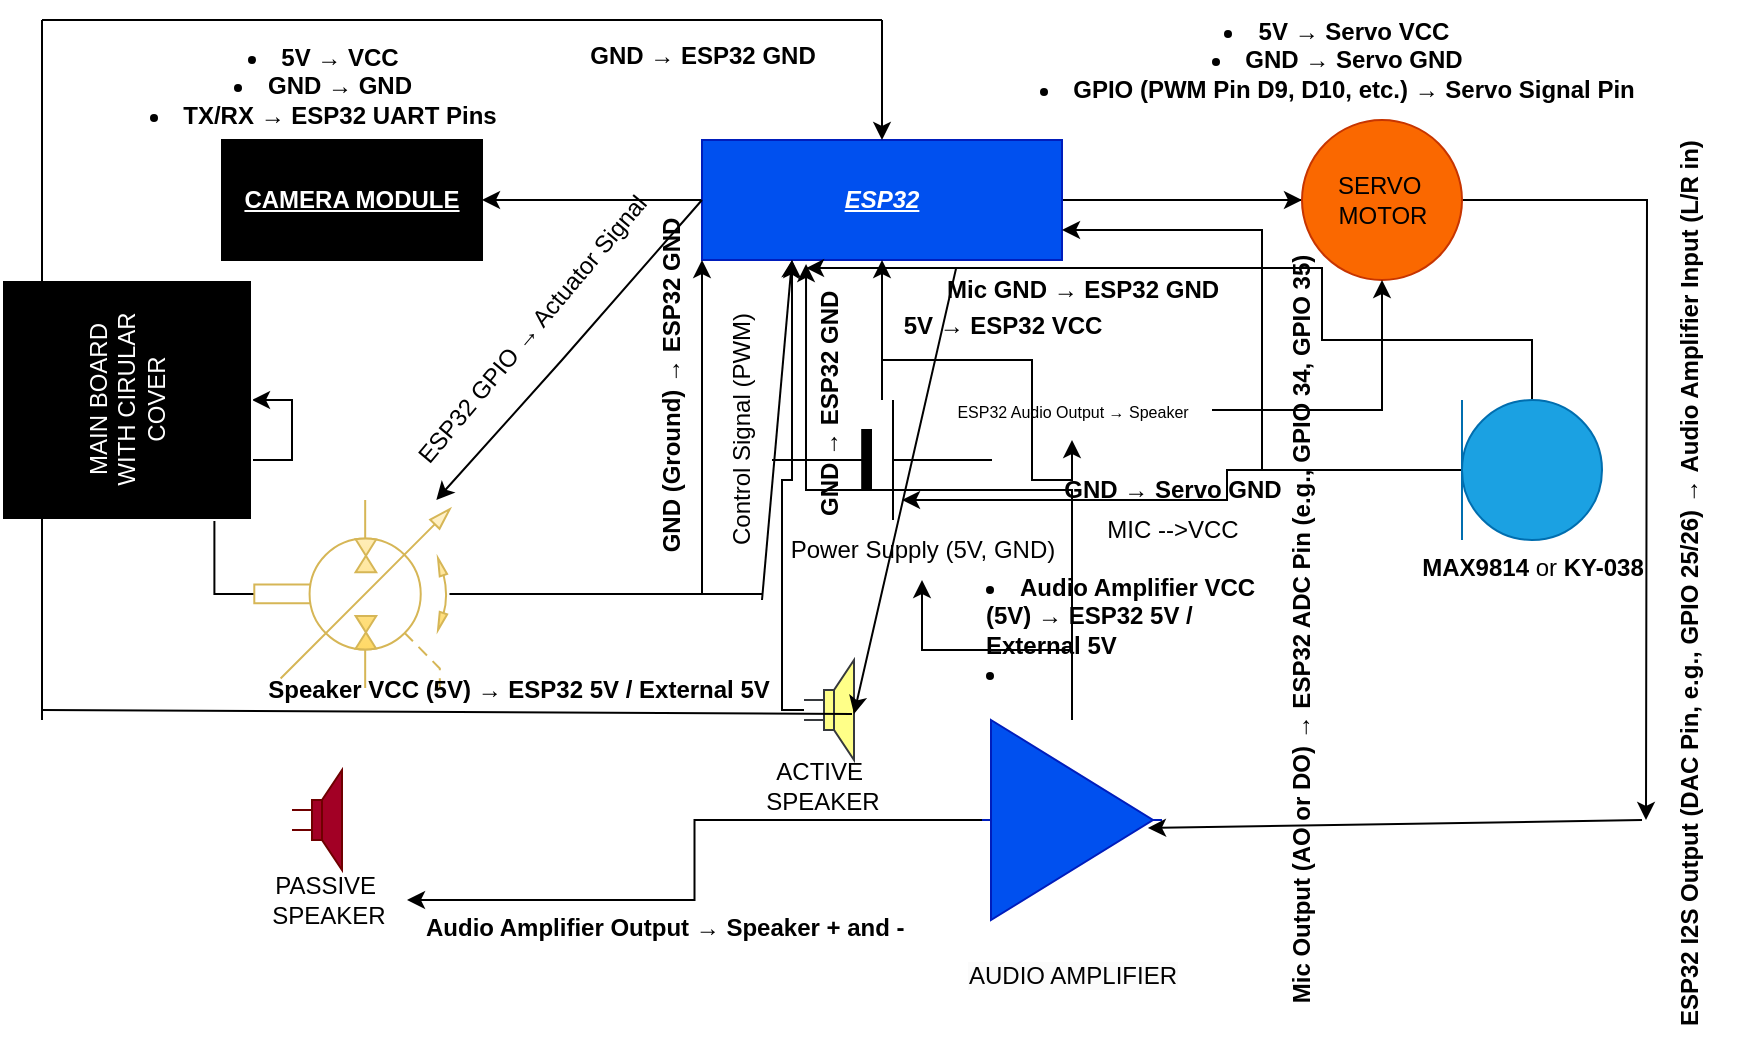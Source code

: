 <mxfile version="26.0.14">
  <diagram name="Page-1" id="xw0azsXiT1ffzXBx3dtR">
    <mxGraphModel dx="880" dy="472" grid="1" gridSize="10" guides="1" tooltips="1" connect="1" arrows="1" fold="1" page="1" pageScale="1" pageWidth="827" pageHeight="1169" math="0" shadow="0">
      <root>
        <mxCell id="0" />
        <mxCell id="1" parent="0" />
        <mxCell id="bhfImXdg9pNfIHxLkrQA-6" value="" style="edgeStyle=orthogonalEdgeStyle;rounded=0;orthogonalLoop=1;jettySize=auto;html=1;" edge="1" parent="1" source="bhfImXdg9pNfIHxLkrQA-1" target="bhfImXdg9pNfIHxLkrQA-3">
          <mxGeometry relative="1" as="geometry" />
        </mxCell>
        <mxCell id="bhfImXdg9pNfIHxLkrQA-8" value="" style="edgeStyle=orthogonalEdgeStyle;rounded=0;orthogonalLoop=1;jettySize=auto;html=1;" edge="1" parent="1" source="bhfImXdg9pNfIHxLkrQA-1">
          <mxGeometry relative="1" as="geometry">
            <mxPoint x="650" y="110" as="targetPoint" />
          </mxGeometry>
        </mxCell>
        <mxCell id="bhfImXdg9pNfIHxLkrQA-59" value="" style="edgeStyle=orthogonalEdgeStyle;rounded=0;orthogonalLoop=1;jettySize=auto;html=1;" edge="1" parent="1" source="bhfImXdg9pNfIHxLkrQA-1">
          <mxGeometry relative="1" as="geometry">
            <mxPoint x="822" y="420" as="targetPoint" />
          </mxGeometry>
        </mxCell>
        <mxCell id="bhfImXdg9pNfIHxLkrQA-1" value="ESP32" style="rounded=0;whiteSpace=wrap;html=1;fillColor=#0050ef;strokeColor=#001DBC;fontColor=#ffffff;fontStyle=7" vertex="1" parent="1">
          <mxGeometry x="350" y="80" width="180" height="60" as="geometry" />
        </mxCell>
        <mxCell id="bhfImXdg9pNfIHxLkrQA-3" value="CAMERA MODULE" style="rounded=0;whiteSpace=wrap;html=1;fillColor=#000000;fontStyle=5;fontFamily=Helvetica;textShadow=1;fontColor=#FFFFFF;" vertex="1" parent="1">
          <mxGeometry x="110" y="80" width="130" height="60" as="geometry" />
        </mxCell>
        <mxCell id="bhfImXdg9pNfIHxLkrQA-4" value="SERVO&amp;nbsp;&lt;div&gt;MOTOR&lt;/div&gt;" style="verticalLabelPosition=middle;shadow=0;dashed=0;align=center;html=1;verticalAlign=middle;strokeWidth=1;shape=ellipse;aspect=fixed;fontSize=12;fillColor=#fa6800;fontColor=#000000;strokeColor=#C73500;" vertex="1" parent="1">
          <mxGeometry x="650" y="70" width="80" height="80" as="geometry" />
        </mxCell>
        <mxCell id="bhfImXdg9pNfIHxLkrQA-9" value="" style="edgeStyle=orthogonalEdgeStyle;rounded=0;orthogonalLoop=1;jettySize=auto;html=1;" edge="1" parent="1" source="bhfImXdg9pNfIHxLkrQA-5" target="bhfImXdg9pNfIHxLkrQA-1">
          <mxGeometry relative="1" as="geometry" />
        </mxCell>
        <mxCell id="bhfImXdg9pNfIHxLkrQA-14" value="" style="edgeStyle=orthogonalEdgeStyle;rounded=0;orthogonalLoop=1;jettySize=auto;html=1;" edge="1" parent="1" source="bhfImXdg9pNfIHxLkrQA-77" target="bhfImXdg9pNfIHxLkrQA-4">
          <mxGeometry relative="1" as="geometry">
            <mxPoint x="575" y="240" as="targetPoint" />
          </mxGeometry>
        </mxCell>
        <mxCell id="bhfImXdg9pNfIHxLkrQA-5" value="" style="verticalLabelPosition=bottom;shadow=0;dashed=0;align=center;fillColor=strokeColor;html=1;verticalAlign=top;strokeWidth=1;shape=mxgraph.electrical.miscellaneous.monocell_battery;" vertex="1" parent="1">
          <mxGeometry x="385" y="210" width="110" height="60" as="geometry" />
        </mxCell>
        <mxCell id="bhfImXdg9pNfIHxLkrQA-10" value="Power Supply (5V, GND)" style="text;html=1;align=center;verticalAlign=middle;resizable=0;points=[];autosize=1;strokeColor=none;fillColor=none;" vertex="1" parent="1">
          <mxGeometry x="380" y="270" width="160" height="30" as="geometry" />
        </mxCell>
        <mxCell id="bhfImXdg9pNfIHxLkrQA-11" value="&lt;li data-end=&quot;1162&quot; data-start=&quot;1142&quot;&gt;&lt;strong data-end=&quot;1150&quot; data-start=&quot;1144&quot;&gt;5V&lt;/strong&gt; → &lt;strong data-end=&quot;1160&quot; data-start=&quot;1153&quot;&gt;VCC&lt;/strong&gt;&lt;/li&gt;&lt;li data-end=&quot;1186&quot; data-start=&quot;1165&quot;&gt;&lt;strong data-end=&quot;1174&quot; data-start=&quot;1167&quot;&gt;GND&lt;/strong&gt; → &lt;strong data-end=&quot;1184&quot; data-start=&quot;1177&quot;&gt;GND&lt;/strong&gt;&lt;/li&gt;&lt;li data-end=&quot;1224&quot; data-start=&quot;1189&quot;&gt;&lt;strong data-end=&quot;1200&quot; data-start=&quot;1191&quot;&gt;TX/RX&lt;/strong&gt; → &lt;strong data-end=&quot;1222&quot; data-start=&quot;1203&quot;&gt;ESP32 UART Pins&lt;/strong&gt;&lt;/li&gt;" style="text;html=1;align=center;verticalAlign=middle;resizable=0;points=[];autosize=1;strokeColor=none;fillColor=none;" vertex="1" parent="1">
          <mxGeometry x="60" y="23" width="200" height="60" as="geometry" />
        </mxCell>
        <mxCell id="bhfImXdg9pNfIHxLkrQA-12" value="&lt;li data-end=&quot;1361&quot; data-start=&quot;1335&quot;&gt;&lt;strong data-end=&quot;1343&quot; data-start=&quot;1337&quot;&gt;5V&lt;/strong&gt; → &lt;strong data-end=&quot;1359&quot; data-start=&quot;1346&quot;&gt;Servo VCC&lt;/strong&gt;&lt;/li&gt;&lt;li data-end=&quot;1391&quot; data-start=&quot;1364&quot;&gt;&lt;strong data-end=&quot;1373&quot; data-start=&quot;1366&quot;&gt;GND&lt;/strong&gt; → &lt;strong data-end=&quot;1389&quot; data-start=&quot;1376&quot;&gt;Servo GND&lt;/strong&gt;&lt;/li&gt;&lt;li data-end=&quot;1453&quot; data-start=&quot;1394&quot;&gt;&lt;strong data-end=&quot;1428&quot; data-start=&quot;1396&quot;&gt;GPIO (PWM Pin D9, D10, etc.)&lt;/strong&gt; → &lt;strong data-end=&quot;1451&quot; data-start=&quot;1431&quot;&gt;Servo Signal Pin&lt;/strong&gt;&lt;/li&gt;" style="text;html=1;align=center;verticalAlign=middle;resizable=0;points=[];autosize=1;strokeColor=none;fillColor=none;" vertex="1" parent="1">
          <mxGeometry x="507" y="10" width="320" height="60" as="geometry" />
        </mxCell>
        <mxCell id="bhfImXdg9pNfIHxLkrQA-15" value="&lt;strong data-end=&quot;1566&quot; data-start=&quot;1560&quot;&gt;5V&lt;/strong&gt; → &lt;strong data-end=&quot;1582&quot; data-start=&quot;1569&quot;&gt;ESP32 VCC&lt;/strong&gt;" style="text;html=1;align=center;verticalAlign=middle;resizable=0;points=[];autosize=1;strokeColor=none;fillColor=none;" vertex="1" parent="1">
          <mxGeometry x="440" y="158" width="120" height="30" as="geometry" />
        </mxCell>
        <mxCell id="bhfImXdg9pNfIHxLkrQA-16" value="&lt;strong data-end=&quot;1596&quot; data-start=&quot;1589&quot;&gt;GND&lt;/strong&gt; → &lt;strong data-end=&quot;1624&quot; data-start=&quot;1599&quot;&gt;Servo GND&lt;/strong&gt;" style="text;html=1;align=center;verticalAlign=middle;resizable=0;points=[];autosize=1;strokeColor=none;fillColor=none;" vertex="1" parent="1">
          <mxGeometry x="520" y="240" width="130" height="30" as="geometry" />
        </mxCell>
        <mxCell id="bhfImXdg9pNfIHxLkrQA-29" value="" style="edgeStyle=orthogonalEdgeStyle;rounded=0;orthogonalLoop=1;jettySize=auto;html=1;entryX=0;entryY=1;entryDx=0;entryDy=0;" edge="1" parent="1" source="bhfImXdg9pNfIHxLkrQA-26" target="bhfImXdg9pNfIHxLkrQA-1">
          <mxGeometry relative="1" as="geometry">
            <mxPoint x="310" y="150" as="targetPoint" />
          </mxGeometry>
        </mxCell>
        <mxCell id="bhfImXdg9pNfIHxLkrQA-30" value="" style="edgeStyle=orthogonalEdgeStyle;rounded=0;orthogonalLoop=1;jettySize=auto;html=1;" edge="1" parent="1" source="bhfImXdg9pNfIHxLkrQA-26" target="bhfImXdg9pNfIHxLkrQA-27">
          <mxGeometry relative="1" as="geometry" />
        </mxCell>
        <mxCell id="bhfImXdg9pNfIHxLkrQA-26" value="" style="verticalLabelPosition=bottom;aspect=fixed;html=1;verticalAlign=top;fillColor=#fff2cc;align=center;outlineConnect=0;shape=mxgraph.fluid_power.x11250;points=[[0.567,0,0],[0.567,1,0],[0.95,1,0]];gradientColor=#ffd966;strokeColor=#d6b656;" vertex="1" parent="1">
          <mxGeometry x="126.15" y="260" width="97.7" height="93.94" as="geometry" />
        </mxCell>
        <mxCell id="bhfImXdg9pNfIHxLkrQA-27" value="MAIN BOARD&lt;div&gt;WITH CIRULAR COVER&lt;/div&gt;" style="rounded=0;whiteSpace=wrap;html=1;rotation=-90;strokeColor=#FFFFFF;fillColor=#000000;fontColor=#FFFFFF;" vertex="1" parent="1">
          <mxGeometry x="2.5" y="147.5" width="120" height="125" as="geometry" />
        </mxCell>
        <mxCell id="bhfImXdg9pNfIHxLkrQA-33" value="&lt;strong data-end=&quot;358&quot; data-start=&quot;342&quot;&gt;GND (Ground)&lt;/strong&gt; → &lt;strong data-end=&quot;374&quot; data-start=&quot;361&quot;&gt;ESP32 GND&lt;/strong&gt;" style="text;html=1;align=center;verticalAlign=middle;resizable=0;points=[];autosize=1;strokeColor=none;fillColor=none;rotation=-90;" vertex="1" parent="1">
          <mxGeometry x="240" y="188" width="190" height="30" as="geometry" />
        </mxCell>
        <mxCell id="bhfImXdg9pNfIHxLkrQA-34" value="ESP32 GPIO → Actuator Signal" style="text;html=1;align=center;verticalAlign=middle;resizable=0;points=[];autosize=1;strokeColor=none;fillColor=none;rotation=-50;" vertex="1" parent="1">
          <mxGeometry x="170" y="160" width="190" height="30" as="geometry" />
        </mxCell>
        <mxCell id="bhfImXdg9pNfIHxLkrQA-37" value="" style="endArrow=classic;html=1;rounded=0;exitX=0;exitY=0.5;exitDx=0;exitDy=0;" edge="1" parent="1" source="bhfImXdg9pNfIHxLkrQA-1" target="bhfImXdg9pNfIHxLkrQA-26">
          <mxGeometry width="50" height="50" relative="1" as="geometry">
            <mxPoint x="390" y="210" as="sourcePoint" />
            <mxPoint x="440" y="160" as="targetPoint" />
            <Array as="points">
              <mxPoint x="280" y="190" />
            </Array>
          </mxGeometry>
        </mxCell>
        <mxCell id="bhfImXdg9pNfIHxLkrQA-39" value="" style="endArrow=none;html=1;rounded=0;strokeColor=#000000;" edge="1" parent="1" source="bhfImXdg9pNfIHxLkrQA-26">
          <mxGeometry width="50" height="50" relative="1" as="geometry">
            <mxPoint x="240" y="353.94" as="sourcePoint" />
            <mxPoint x="380" y="307" as="targetPoint" />
            <Array as="points">
              <mxPoint x="300" y="307" />
            </Array>
          </mxGeometry>
        </mxCell>
        <mxCell id="bhfImXdg9pNfIHxLkrQA-41" value="" style="endArrow=classic;html=1;rounded=0;entryX=0.25;entryY=1;entryDx=0;entryDy=0;" edge="1" parent="1" target="bhfImXdg9pNfIHxLkrQA-1">
          <mxGeometry width="50" height="50" relative="1" as="geometry">
            <mxPoint x="380" y="310" as="sourcePoint" />
            <mxPoint x="360" y="130" as="targetPoint" />
          </mxGeometry>
        </mxCell>
        <mxCell id="bhfImXdg9pNfIHxLkrQA-43" value="Control Signal (PWM)" style="text;html=1;align=center;verticalAlign=middle;resizable=0;points=[];autosize=1;strokeColor=none;fillColor=none;rotation=-90;" vertex="1" parent="1">
          <mxGeometry x="300" y="210" width="140" height="30" as="geometry" />
        </mxCell>
        <mxCell id="bhfImXdg9pNfIHxLkrQA-47" value="" style="edgeStyle=orthogonalEdgeStyle;rounded=0;orthogonalLoop=1;jettySize=auto;html=1;entryX=0.591;entryY=0.833;entryDx=0;entryDy=0;entryPerimeter=0;" edge="1" parent="1" source="bhfImXdg9pNfIHxLkrQA-44" target="bhfImXdg9pNfIHxLkrQA-5">
          <mxGeometry relative="1" as="geometry" />
        </mxCell>
        <mxCell id="bhfImXdg9pNfIHxLkrQA-49" value="" style="edgeStyle=orthogonalEdgeStyle;rounded=0;orthogonalLoop=1;jettySize=auto;html=1;entryX=0.289;entryY=1.067;entryDx=0;entryDy=0;entryPerimeter=0;" edge="1" parent="1" source="bhfImXdg9pNfIHxLkrQA-44" target="bhfImXdg9pNfIHxLkrQA-1">
          <mxGeometry relative="1" as="geometry">
            <Array as="points">
              <mxPoint x="765" y="180" />
              <mxPoint x="660" y="180" />
              <mxPoint x="660" y="144" />
            </Array>
          </mxGeometry>
        </mxCell>
        <mxCell id="bhfImXdg9pNfIHxLkrQA-52" value="" style="edgeStyle=orthogonalEdgeStyle;rounded=0;orthogonalLoop=1;jettySize=auto;html=1;entryX=1;entryY=0.75;entryDx=0;entryDy=0;" edge="1" parent="1" source="bhfImXdg9pNfIHxLkrQA-44" target="bhfImXdg9pNfIHxLkrQA-1">
          <mxGeometry relative="1" as="geometry">
            <mxPoint x="630" y="133" as="targetPoint" />
          </mxGeometry>
        </mxCell>
        <mxCell id="bhfImXdg9pNfIHxLkrQA-44" value="&lt;font style=&quot;color: rgb(0, 0, 0);&quot;&gt;&lt;strong data-end=&quot;689&quot; data-start=&quot;678&quot;&gt;MAX9814&lt;/strong&gt; or &lt;strong data-end=&quot;703&quot; data-start=&quot;693&quot;&gt;KY-038&lt;/strong&gt;&lt;/font&gt;" style="verticalLabelPosition=bottom;shadow=0;dashed=0;align=center;html=1;verticalAlign=top;shape=mxgraph.electrical.radio.microphone_1;fillColor=#1ba1e2;fontColor=#ffffff;strokeColor=#006EAF;" vertex="1" parent="1">
          <mxGeometry x="730" y="210" width="70" height="70" as="geometry" />
        </mxCell>
        <mxCell id="bhfImXdg9pNfIHxLkrQA-48" value="MIC --&amp;gt;VCC" style="text;html=1;align=center;verticalAlign=middle;resizable=0;points=[];autosize=1;strokeColor=none;fillColor=none;" vertex="1" parent="1">
          <mxGeometry x="540" y="260" width="90" height="30" as="geometry" />
        </mxCell>
        <mxCell id="bhfImXdg9pNfIHxLkrQA-50" value="&lt;strong data-end=&quot;790&quot; data-start=&quot;779&quot;&gt;Mic GND&lt;/strong&gt; → &lt;strong data-end=&quot;806&quot; data-start=&quot;793&quot;&gt;ESP32 GND&lt;/strong&gt;" style="text;html=1;align=center;verticalAlign=middle;resizable=0;points=[];autosize=1;strokeColor=none;fillColor=none;" vertex="1" parent="1">
          <mxGeometry x="460" y="140" width="160" height="30" as="geometry" />
        </mxCell>
        <mxCell id="bhfImXdg9pNfIHxLkrQA-53" value="&lt;strong data-end=&quot;838&quot; data-start=&quot;813&quot;&gt;Mic Output (AO or DO)&lt;/strong&gt; → &lt;strong data-end=&quot;883&quot; data-start=&quot;841&quot;&gt;ESP32 ADC Pin (e.g., GPIO 34, GPIO 35)&lt;/strong&gt;" style="text;html=1;align=center;verticalAlign=middle;resizable=0;points=[];autosize=1;strokeColor=none;fillColor=none;rotation=-90;" vertex="1" parent="1">
          <mxGeometry x="450" y="310" width="400" height="30" as="geometry" />
        </mxCell>
        <mxCell id="bhfImXdg9pNfIHxLkrQA-54" value="" style="pointerEvents=1;verticalLabelPosition=bottom;shadow=0;dashed=0;align=center;html=1;verticalAlign=top;shape=mxgraph.electrical.electro-mechanical.loudspeaker;fillColor=#a20025;fontColor=#ffffff;strokeColor=#6F0000;" vertex="1" parent="1">
          <mxGeometry x="145" y="395" width="25" height="50" as="geometry" />
        </mxCell>
        <mxCell id="bhfImXdg9pNfIHxLkrQA-63" value="" style="edgeStyle=orthogonalEdgeStyle;rounded=0;orthogonalLoop=1;jettySize=auto;html=1;" edge="1" parent="1" source="bhfImXdg9pNfIHxLkrQA-55" target="bhfImXdg9pNfIHxLkrQA-57">
          <mxGeometry relative="1" as="geometry" />
        </mxCell>
        <mxCell id="bhfImXdg9pNfIHxLkrQA-67" value="" style="edgeStyle=orthogonalEdgeStyle;rounded=0;orthogonalLoop=1;jettySize=auto;html=1;" edge="1" parent="1" source="bhfImXdg9pNfIHxLkrQA-55" target="bhfImXdg9pNfIHxLkrQA-10">
          <mxGeometry relative="1" as="geometry" />
        </mxCell>
        <mxCell id="bhfImXdg9pNfIHxLkrQA-70" value="" style="edgeStyle=orthogonalEdgeStyle;rounded=0;orthogonalLoop=1;jettySize=auto;html=1;entryX=0.289;entryY=1.033;entryDx=0;entryDy=0;entryPerimeter=0;" edge="1" parent="1" source="bhfImXdg9pNfIHxLkrQA-55" target="bhfImXdg9pNfIHxLkrQA-1">
          <mxGeometry relative="1" as="geometry">
            <mxPoint x="410" y="190" as="targetPoint" />
          </mxGeometry>
        </mxCell>
        <mxCell id="bhfImXdg9pNfIHxLkrQA-55" value="&#xa;&lt;span style=&quot;color: rgb(0, 0, 0); font-family: Helvetica; font-size: 12px; font-style: normal; font-variant-ligatures: normal; font-variant-caps: normal; font-weight: 400; letter-spacing: normal; orphans: 2; text-align: center; text-indent: 0px; text-transform: none; widows: 2; word-spacing: 0px; -webkit-text-stroke-width: 0px; white-space: nowrap; background-color: rgb(251, 251, 251); text-decoration-thickness: initial; text-decoration-style: initial; text-decoration-color: initial; display: inline !important; float: none;&quot;&gt;AUDIO AMPLIFIER&lt;/span&gt;&#xa;&#xa;" style="verticalLabelPosition=bottom;shadow=0;dashed=0;align=center;html=1;verticalAlign=top;shape=mxgraph.electrical.abstract.amplifier;fillColor=#0050ef;strokeColor=#001DBC;fontColor=#ffffff;" vertex="1" parent="1">
          <mxGeometry x="490" y="370" width="90" height="100" as="geometry" />
        </mxCell>
        <mxCell id="bhfImXdg9pNfIHxLkrQA-57" value="PASSIVE&amp;nbsp;&lt;div&gt;SPEAKER&lt;/div&gt;" style="text;html=1;align=center;verticalAlign=middle;resizable=0;points=[];autosize=1;strokeColor=none;fillColor=none;" vertex="1" parent="1">
          <mxGeometry x="122.5" y="440" width="80" height="40" as="geometry" />
        </mxCell>
        <mxCell id="bhfImXdg9pNfIHxLkrQA-60" value="" style="endArrow=classic;html=1;rounded=0;entryX=0.922;entryY=0.54;entryDx=0;entryDy=0;entryPerimeter=0;" edge="1" parent="1" target="bhfImXdg9pNfIHxLkrQA-55">
          <mxGeometry width="50" height="50" relative="1" as="geometry">
            <mxPoint x="820" y="420" as="sourcePoint" />
            <mxPoint x="790" y="370" as="targetPoint" />
          </mxGeometry>
        </mxCell>
        <mxCell id="bhfImXdg9pNfIHxLkrQA-62" value="&lt;strong data-start=&quot;473&quot; data-end=&quot;521&quot;&gt;ESP32 I2S Output (DAC Pin, e.g., GPIO 25/26)&lt;/strong&gt; → &lt;strong data-start=&quot;524&quot; data-end=&quot;558&quot;&gt;Audio Amplifier Input (L/R in)&lt;/strong&gt;" style="text;whiteSpace=wrap;html=1;rotation=270;" vertex="1" parent="1">
          <mxGeometry x="620" y="275" width="460" height="40" as="geometry" />
        </mxCell>
        <mxCell id="bhfImXdg9pNfIHxLkrQA-64" value="&lt;strong data-start=&quot;565&quot; data-end=&quot;591&quot;&gt;Audio Amplifier Output&lt;/strong&gt; → &lt;strong data-start=&quot;594&quot; data-end=&quot;613&quot;&gt;Speaker + and -&lt;/strong&gt;" style="text;whiteSpace=wrap;html=1;" vertex="1" parent="1">
          <mxGeometry x="210" y="460" width="270" height="40" as="geometry" />
        </mxCell>
        <mxCell id="bhfImXdg9pNfIHxLkrQA-68" value="&lt;li data-start=&quot;618&quot; data-end=&quot;679&quot;&gt;&lt;strong data-start=&quot;620&quot; data-end=&quot;648&quot;&gt;Audio Amplifier VCC (5V)&lt;/strong&gt; → &lt;strong data-start=&quot;651&quot; data-end=&quot;677&quot;&gt;ESP32 5V / External 5V&lt;/strong&gt;&lt;/li&gt;&lt;li data-start=&quot;682&quot; data-end=&quot;709&quot;&gt;&lt;/li&gt;" style="text;whiteSpace=wrap;html=1;" vertex="1" parent="1">
          <mxGeometry x="490" y="290" width="140" height="10" as="geometry" />
        </mxCell>
        <mxCell id="bhfImXdg9pNfIHxLkrQA-71" value="&lt;strong data-start=&quot;684&quot; data-end=&quot;691&quot;&gt;GND&lt;/strong&gt; → &lt;strong data-start=&quot;694&quot; data-end=&quot;707&quot;&gt;ESP32 GND&lt;/strong&gt;" style="text;whiteSpace=wrap;html=1;rotation=270;" vertex="1" parent="1">
          <mxGeometry x="360" y="190" width="120" height="40" as="geometry" />
        </mxCell>
        <mxCell id="bhfImXdg9pNfIHxLkrQA-79" value="" style="edgeStyle=orthogonalEdgeStyle;rounded=0;orthogonalLoop=1;jettySize=auto;html=1;entryX=0.25;entryY=1;entryDx=0;entryDy=0;" edge="1" parent="1" source="bhfImXdg9pNfIHxLkrQA-72" target="bhfImXdg9pNfIHxLkrQA-1">
          <mxGeometry relative="1" as="geometry">
            <Array as="points">
              <mxPoint x="390" y="365" />
              <mxPoint x="390" y="250" />
              <mxPoint x="395" y="250" />
            </Array>
          </mxGeometry>
        </mxCell>
        <mxCell id="bhfImXdg9pNfIHxLkrQA-72" value="" style="pointerEvents=1;verticalLabelPosition=bottom;shadow=0;dashed=0;align=center;html=1;verticalAlign=top;shape=mxgraph.electrical.electro-mechanical.loudspeaker;fillColor=#ffff88;strokeColor=#36393d;" vertex="1" parent="1">
          <mxGeometry x="401" y="340" width="25" height="50" as="geometry" />
        </mxCell>
        <mxCell id="bhfImXdg9pNfIHxLkrQA-73" value="ACTIVE&amp;nbsp;&lt;div&gt;SPEAKER&lt;/div&gt;" style="text;html=1;align=center;verticalAlign=middle;resizable=0;points=[];autosize=1;strokeColor=none;fillColor=none;" vertex="1" parent="1">
          <mxGeometry x="370" y="383" width="80" height="40" as="geometry" />
        </mxCell>
        <mxCell id="bhfImXdg9pNfIHxLkrQA-76" value="" style="endArrow=classic;html=1;rounded=0;exitX=0.706;exitY=1.067;exitDx=0;exitDy=0;exitPerimeter=0;entryX=1;entryY=0.54;entryDx=0;entryDy=0;entryPerimeter=0;" edge="1" parent="1" source="bhfImXdg9pNfIHxLkrQA-1" target="bhfImXdg9pNfIHxLkrQA-72">
          <mxGeometry width="50" height="50" relative="1" as="geometry">
            <mxPoint x="360" y="350" as="sourcePoint" />
            <mxPoint x="410" y="300" as="targetPoint" />
          </mxGeometry>
        </mxCell>
        <mxCell id="bhfImXdg9pNfIHxLkrQA-78" value="" style="edgeStyle=orthogonalEdgeStyle;rounded=0;orthogonalLoop=1;jettySize=auto;html=1;" edge="1" parent="1" source="bhfImXdg9pNfIHxLkrQA-5" target="bhfImXdg9pNfIHxLkrQA-77">
          <mxGeometry relative="1" as="geometry">
            <mxPoint x="495" y="240" as="sourcePoint" />
            <mxPoint x="690" y="150" as="targetPoint" />
          </mxGeometry>
        </mxCell>
        <mxCell id="bhfImXdg9pNfIHxLkrQA-77" value="&lt;font style=&quot;font-size: 8px; color: rgb(0, 0, 0);&quot;&gt;ESP32 Audio Output → Speaker&lt;/font&gt;" style="text;html=1;align=center;verticalAlign=middle;resizable=0;points=[];autosize=1;strokeColor=none;fillColor=none;rotation=0;" vertex="1" parent="1">
          <mxGeometry x="465" y="200" width="140" height="30" as="geometry" />
        </mxCell>
        <mxCell id="bhfImXdg9pNfIHxLkrQA-80" value="&lt;strong data-end=&quot;1146&quot; data-start=&quot;1126&quot;&gt;Speaker VCC (5V)&lt;/strong&gt; → &lt;strong data-end=&quot;1175&quot; data-start=&quot;1149&quot;&gt;ESP32 5V / External 5V&lt;/strong&gt;" style="text;html=1;align=center;verticalAlign=middle;resizable=0;points=[];autosize=1;strokeColor=none;fillColor=none;" vertex="1" parent="1">
          <mxGeometry x="122.5" y="340" width="270" height="30" as="geometry" />
        </mxCell>
        <mxCell id="bhfImXdg9pNfIHxLkrQA-82" value="" style="endArrow=none;html=1;rounded=0;exitX=0.96;exitY=0.54;exitDx=0;exitDy=0;exitPerimeter=0;" edge="1" parent="1" source="bhfImXdg9pNfIHxLkrQA-72">
          <mxGeometry width="50" height="50" relative="1" as="geometry">
            <mxPoint x="445" y="380" as="sourcePoint" />
            <mxPoint x="20" y="365" as="targetPoint" />
          </mxGeometry>
        </mxCell>
        <mxCell id="bhfImXdg9pNfIHxLkrQA-83" value="" style="endArrow=none;html=1;rounded=0;" edge="1" parent="1">
          <mxGeometry width="50" height="50" relative="1" as="geometry">
            <mxPoint x="20" y="370" as="sourcePoint" />
            <mxPoint x="20" y="20" as="targetPoint" />
          </mxGeometry>
        </mxCell>
        <mxCell id="bhfImXdg9pNfIHxLkrQA-87" value="" style="endArrow=none;html=1;rounded=0;" edge="1" parent="1">
          <mxGeometry width="50" height="50" relative="1" as="geometry">
            <mxPoint x="20" y="20" as="sourcePoint" />
            <mxPoint x="440" y="20" as="targetPoint" />
          </mxGeometry>
        </mxCell>
        <mxCell id="bhfImXdg9pNfIHxLkrQA-90" value="" style="endArrow=classic;html=1;rounded=0;entryX=0.5;entryY=0;entryDx=0;entryDy=0;" edge="1" parent="1" target="bhfImXdg9pNfIHxLkrQA-1">
          <mxGeometry width="50" height="50" relative="1" as="geometry">
            <mxPoint x="440" y="20" as="sourcePoint" />
            <mxPoint x="515" y="10" as="targetPoint" />
          </mxGeometry>
        </mxCell>
        <mxCell id="bhfImXdg9pNfIHxLkrQA-91" value="&lt;strong data-end=&quot;1189&quot; data-start=&quot;1182&quot;&gt;GND&lt;/strong&gt; → &lt;strong data-end=&quot;1205&quot; data-start=&quot;1192&quot;&gt;ESP32 GND&lt;/strong&gt;" style="text;html=1;align=center;verticalAlign=middle;resizable=0;points=[];autosize=1;strokeColor=none;fillColor=none;" vertex="1" parent="1">
          <mxGeometry x="280" y="23" width="140" height="30" as="geometry" />
        </mxCell>
      </root>
    </mxGraphModel>
  </diagram>
</mxfile>
